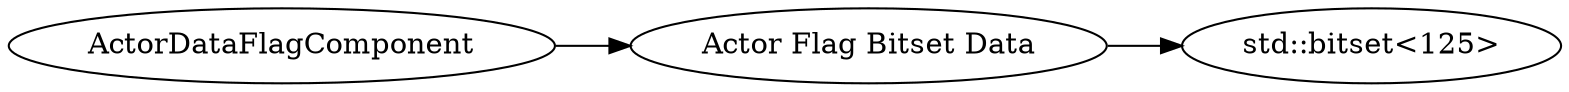 digraph "ActorDataFlagComponent" {
rankdir = LR
2
2 -> 3
3 -> 7

2 [label="ActorDataFlagComponent",comment="name: \"ActorDataFlagComponent\", typeName: \"\", id: 2, branchId: 0, recurseId: -1, attributes: 0, notes: \"\""];
3 [label="Actor Flag Bitset Data",comment="name: \"Actor Flag Bitset Data\", typeName: \"std::bitset<125>\", id: 3, branchId: 0, recurseId: -1, attributes: 256, notes: \"Bitset where the bits are indexed by ActorFlags, see ActorFlagsBitset\""];
7 [label="std::bitset<125>",comment="name: \"std::bitset<125>\", typeName: \"\", id: 7, branchId: 0, recurseId: -1, attributes: 512, notes: \"\""];
{ rank = max;7}

}
